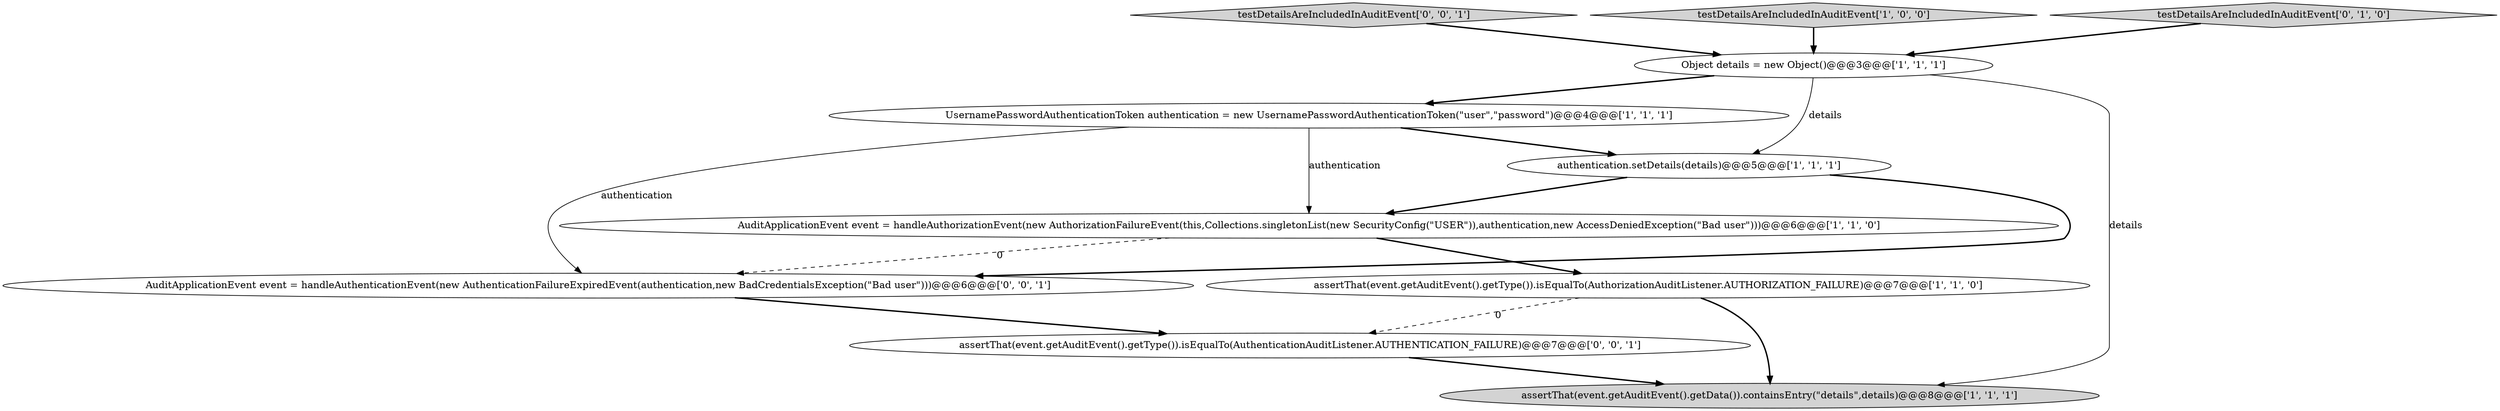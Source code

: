 digraph {
8 [style = filled, label = "testDetailsAreIncludedInAuditEvent['0', '0', '1']", fillcolor = lightgray, shape = diamond image = "AAA0AAABBB3BBB"];
5 [style = filled, label = "AuditApplicationEvent event = handleAuthorizationEvent(new AuthorizationFailureEvent(this,Collections.singletonList(new SecurityConfig(\"USER\")),authentication,new AccessDeniedException(\"Bad user\")))@@@6@@@['1', '1', '0']", fillcolor = white, shape = ellipse image = "AAA0AAABBB1BBB"];
9 [style = filled, label = "AuditApplicationEvent event = handleAuthenticationEvent(new AuthenticationFailureExpiredEvent(authentication,new BadCredentialsException(\"Bad user\")))@@@6@@@['0', '0', '1']", fillcolor = white, shape = ellipse image = "AAA0AAABBB3BBB"];
1 [style = filled, label = "assertThat(event.getAuditEvent().getType()).isEqualTo(AuthorizationAuditListener.AUTHORIZATION_FAILURE)@@@7@@@['1', '1', '0']", fillcolor = white, shape = ellipse image = "AAA0AAABBB1BBB"];
10 [style = filled, label = "assertThat(event.getAuditEvent().getType()).isEqualTo(AuthenticationAuditListener.AUTHENTICATION_FAILURE)@@@7@@@['0', '0', '1']", fillcolor = white, shape = ellipse image = "AAA0AAABBB3BBB"];
3 [style = filled, label = "authentication.setDetails(details)@@@5@@@['1', '1', '1']", fillcolor = white, shape = ellipse image = "AAA0AAABBB1BBB"];
6 [style = filled, label = "testDetailsAreIncludedInAuditEvent['1', '0', '0']", fillcolor = lightgray, shape = diamond image = "AAA0AAABBB1BBB"];
2 [style = filled, label = "assertThat(event.getAuditEvent().getData()).containsEntry(\"details\",details)@@@8@@@['1', '1', '1']", fillcolor = lightgray, shape = ellipse image = "AAA0AAABBB1BBB"];
7 [style = filled, label = "testDetailsAreIncludedInAuditEvent['0', '1', '0']", fillcolor = lightgray, shape = diamond image = "AAA0AAABBB2BBB"];
4 [style = filled, label = "Object details = new Object()@@@3@@@['1', '1', '1']", fillcolor = white, shape = ellipse image = "AAA0AAABBB1BBB"];
0 [style = filled, label = "UsernamePasswordAuthenticationToken authentication = new UsernamePasswordAuthenticationToken(\"user\",\"password\")@@@4@@@['1', '1', '1']", fillcolor = white, shape = ellipse image = "AAA0AAABBB1BBB"];
0->3 [style = bold, label=""];
3->9 [style = bold, label=""];
5->1 [style = bold, label=""];
6->4 [style = bold, label=""];
10->2 [style = bold, label=""];
1->2 [style = bold, label=""];
3->5 [style = bold, label=""];
4->3 [style = solid, label="details"];
4->2 [style = solid, label="details"];
8->4 [style = bold, label=""];
7->4 [style = bold, label=""];
9->10 [style = bold, label=""];
5->9 [style = dashed, label="0"];
1->10 [style = dashed, label="0"];
0->9 [style = solid, label="authentication"];
0->5 [style = solid, label="authentication"];
4->0 [style = bold, label=""];
}
